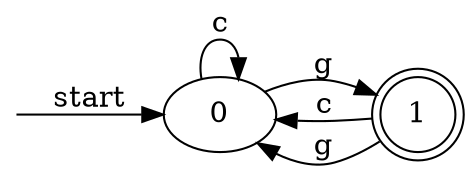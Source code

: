 digraph dfa {
    rankdir = LR;
    __start [style = invis, shape = point];
    __start -> "0" [ label = "start" ];
    node [shape = doublecircle]; "1"
    node [shape = circle];
    "0" -> "0" [ label = "c" ];
    "0" -> "1" [ label = "g" ];
    "1" -> "0" [ label = "c" ];
    "1" -> "0" [ label = "g" ];
}
